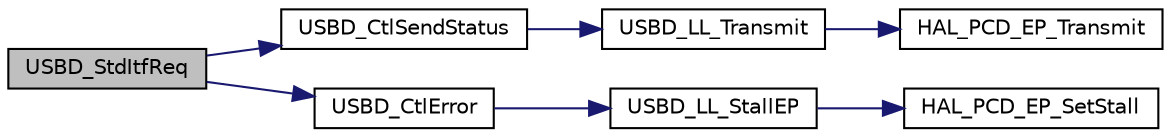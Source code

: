 digraph "USBD_StdItfReq"
{
  edge [fontname="Helvetica",fontsize="10",labelfontname="Helvetica",labelfontsize="10"];
  node [fontname="Helvetica",fontsize="10",shape=record];
  rankdir="LR";
  Node37 [label="USBD_StdItfReq",height=0.2,width=0.4,color="black", fillcolor="grey75", style="filled", fontcolor="black"];
  Node37 -> Node38 [color="midnightblue",fontsize="10",style="solid",fontname="Helvetica"];
  Node38 [label="USBD_CtlSendStatus",height=0.2,width=0.4,color="black", fillcolor="white", style="filled",URL="$group___u_s_b_d___i_o_r_e_q___exported___functions_prototype.html#ga19e53947fc912c43bcee2c7d7429e8ee",tooltip="USBD_CtlSendStatus send zero lzngth packet on the ctl pipe. "];
  Node38 -> Node39 [color="midnightblue",fontsize="10",style="solid",fontname="Helvetica"];
  Node39 [label="USBD_LL_Transmit",height=0.2,width=0.4,color="black", fillcolor="white", style="filled",URL="$group___u_s_b_d___c_o_r_e___exported___functions_prototype.html#gab87eb9f3d4d9f8956d2c6b77230f265c",tooltip="Transmits data over an endpoint. "];
  Node39 -> Node40 [color="midnightblue",fontsize="10",style="solid",fontname="Helvetica"];
  Node40 [label="HAL_PCD_EP_Transmit",height=0.2,width=0.4,color="black", fillcolor="white", style="filled",URL="$group___p_c_d___exported___functions___group3.html#ga116ada543442c8f7a1003c4d4c211618"];
  Node37 -> Node41 [color="midnightblue",fontsize="10",style="solid",fontname="Helvetica"];
  Node41 [label="USBD_CtlError",height=0.2,width=0.4,color="black", fillcolor="white", style="filled",URL="$group___u_s_b_d___r_e_q___private___functions.html#ga48795256b00d45158aa8036e843d300a",tooltip="USBD_CtlError Handle USB low level Error. "];
  Node41 -> Node42 [color="midnightblue",fontsize="10",style="solid",fontname="Helvetica"];
  Node42 [label="USBD_LL_StallEP",height=0.2,width=0.4,color="black", fillcolor="white", style="filled",URL="$group___u_s_b_d___c_o_r_e___exported___functions_prototype.html#gabc2b4a7c8307e04955b015fd32057ec7",tooltip="Sets a Stall condition on an endpoint of the Low Level Driver. "];
  Node42 -> Node43 [color="midnightblue",fontsize="10",style="solid",fontname="Helvetica"];
  Node43 [label="HAL_PCD_EP_SetStall",height=0.2,width=0.4,color="black", fillcolor="white", style="filled",URL="$group___p_c_d___exported___functions___group3.html#gaecee197a59aacc015742c62b74881b6f"];
}
